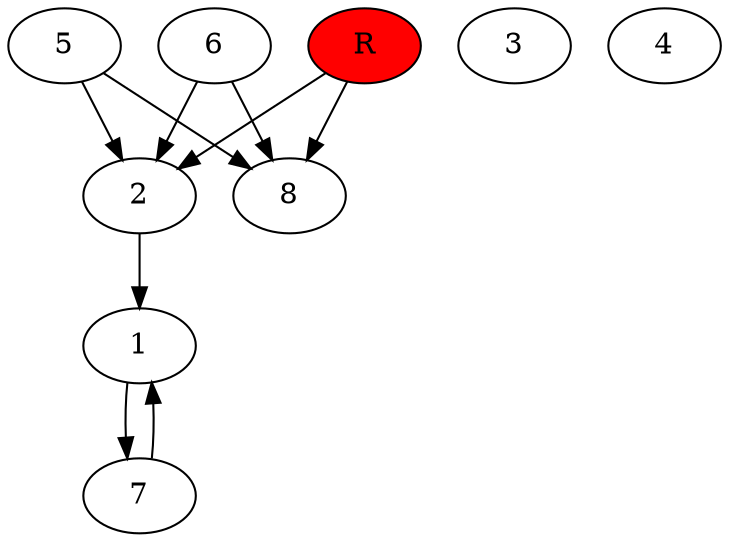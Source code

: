 digraph prb37515 {
	1
	2
	3
	4
	5
	6
	7
	8
	R [fillcolor="#ff0000" style=filled]
	1 -> 7
	2 -> 1
	5 -> 2
	5 -> 8
	6 -> 2
	6 -> 8
	7 -> 1
	R -> 2
	R -> 8
}
